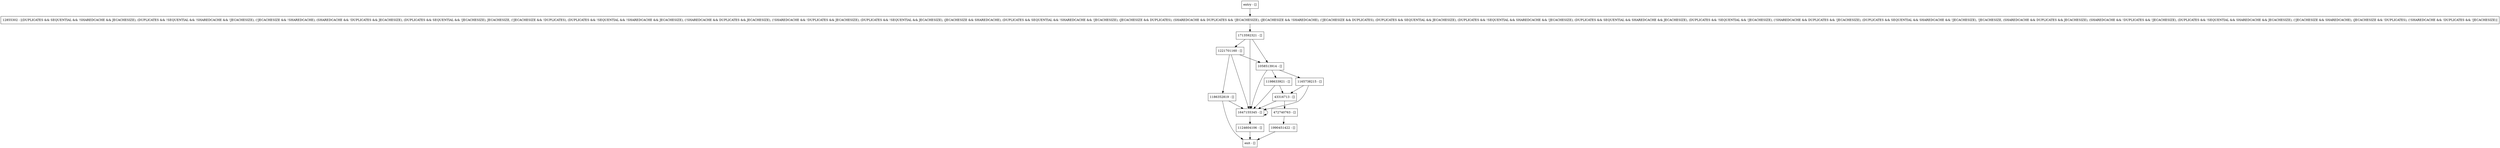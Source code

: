 digraph processIN {
node [shape=record];
1713592321 [label="1713592321 - []"];
1165738215 [label="1165738215 - []"];
1186352819 [label="1186352819 - []"];
43316713 [label="43316713 - []"];
entry [label="entry - []"];
exit [label="exit - []"];
1990451422 [label="1990451422 - []"];
1198633921 [label="1198633921 - []"];
1124604106 [label="1124604106 - []"];
1647155345 [label="1647155345 - []"];
12855302 [label="12855302 - [(DUPLICATES && SEQUENTIAL && !SHAREDCACHE && JECACHESIZE), (DUPLICATES && !SEQUENTIAL && !SHAREDCACHE && !JECACHESIZE), (!JECACHESIZE && !SHAREDCACHE), (SHAREDCACHE && !DUPLICATES && JECACHESIZE), (DUPLICATES && SEQUENTIAL && !JECACHESIZE), JECACHESIZE, (!JECACHESIZE && !DUPLICATES), (DUPLICATES && !SEQUENTIAL && !SHAREDCACHE && JECACHESIZE), (!SHAREDCACHE && DUPLICATES && JECACHESIZE), (!SHAREDCACHE && !DUPLICATES && JECACHESIZE), (DUPLICATES && !SEQUENTIAL && JECACHESIZE), (JECACHESIZE && SHAREDCACHE), (DUPLICATES && SEQUENTIAL && !SHAREDCACHE && !JECACHESIZE), (JECACHESIZE && DUPLICATES), (SHAREDCACHE && DUPLICATES && !JECACHESIZE), (JECACHESIZE && !SHAREDCACHE), (!JECACHESIZE && DUPLICATES), (DUPLICATES && SEQUENTIAL && JECACHESIZE), (DUPLICATES && !SEQUENTIAL && SHAREDCACHE && !JECACHESIZE), (DUPLICATES && SEQUENTIAL && SHAREDCACHE && JECACHESIZE), (DUPLICATES && !SEQUENTIAL && !JECACHESIZE), (!SHAREDCACHE && DUPLICATES && !JECACHESIZE), (DUPLICATES && SEQUENTIAL && SHAREDCACHE && !JECACHESIZE), !JECACHESIZE, (SHAREDCACHE && DUPLICATES && JECACHESIZE), (SHAREDCACHE && !DUPLICATES && !JECACHESIZE), (DUPLICATES && !SEQUENTIAL && SHAREDCACHE && JECACHESIZE), (!JECACHESIZE && SHAREDCACHE), (JECACHESIZE && !DUPLICATES), (!SHAREDCACHE && !DUPLICATES && !JECACHESIZE)]"];
472740763 [label="472740763 - []"];
1058513914 [label="1058513914 - []"];
1221701160 [label="1221701160 - []"];
entry;
exit;
1713592321 -> 1647155345;
1713592321 -> 1058513914;
1713592321 -> 1221701160;
1165738215 -> 1647155345;
1165738215 -> 43316713;
1186352819 -> exit;
1186352819 -> 1647155345;
43316713 -> 1647155345;
43316713 -> 472740763;
entry -> 12855302;
1990451422 -> exit;
1198633921 -> 1647155345;
1198633921 -> 43316713;
1124604106 -> exit;
1647155345 -> 1124604106;
1647155345 -> 1647155345;
12855302 -> 1713592321;
472740763 -> 1990451422;
1058513914 -> 1198633921;
1058513914 -> 1647155345;
1058513914 -> 1165738215;
1221701160 -> 1647155345;
1221701160 -> 1186352819;
1221701160 -> 1058513914;
}
